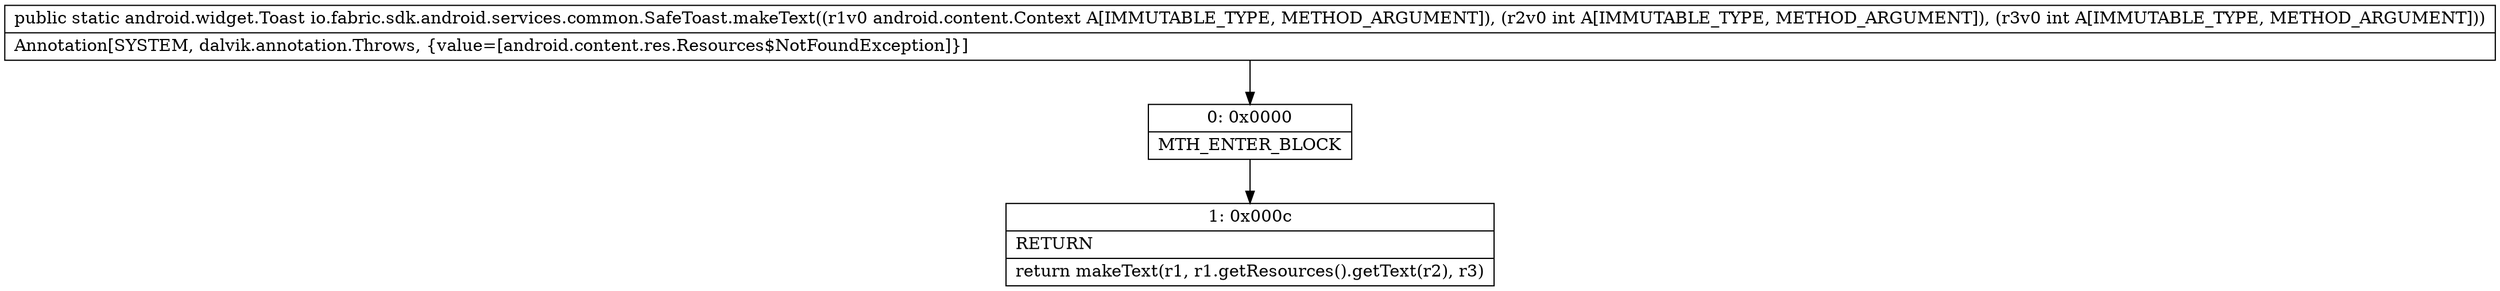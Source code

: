 digraph "CFG forio.fabric.sdk.android.services.common.SafeToast.makeText(Landroid\/content\/Context;II)Landroid\/widget\/Toast;" {
Node_0 [shape=record,label="{0\:\ 0x0000|MTH_ENTER_BLOCK\l}"];
Node_1 [shape=record,label="{1\:\ 0x000c|RETURN\l|return makeText(r1, r1.getResources().getText(r2), r3)\l}"];
MethodNode[shape=record,label="{public static android.widget.Toast io.fabric.sdk.android.services.common.SafeToast.makeText((r1v0 android.content.Context A[IMMUTABLE_TYPE, METHOD_ARGUMENT]), (r2v0 int A[IMMUTABLE_TYPE, METHOD_ARGUMENT]), (r3v0 int A[IMMUTABLE_TYPE, METHOD_ARGUMENT]))  | Annotation[SYSTEM, dalvik.annotation.Throws, \{value=[android.content.res.Resources$NotFoundException]\}]\l}"];
MethodNode -> Node_0;
Node_0 -> Node_1;
}

